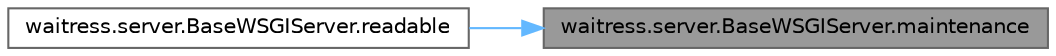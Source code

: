 digraph "waitress.server.BaseWSGIServer.maintenance"
{
 // LATEX_PDF_SIZE
  bgcolor="transparent";
  edge [fontname=Helvetica,fontsize=10,labelfontname=Helvetica,labelfontsize=10];
  node [fontname=Helvetica,fontsize=10,shape=box,height=0.2,width=0.4];
  rankdir="RL";
  Node1 [id="Node000001",label="waitress.server.BaseWSGIServer.maintenance",height=0.2,width=0.4,color="gray40", fillcolor="grey60", style="filled", fontcolor="black",tooltip=" "];
  Node1 -> Node2 [id="edge1_Node000001_Node000002",dir="back",color="steelblue1",style="solid",tooltip=" "];
  Node2 [id="Node000002",label="waitress.server.BaseWSGIServer.readable",height=0.2,width=0.4,color="grey40", fillcolor="white", style="filled",URL="$classwaitress_1_1server_1_1_base_w_s_g_i_server.html#a48b794d3530c86a39a5f7973aef271a0",tooltip=" "];
}
